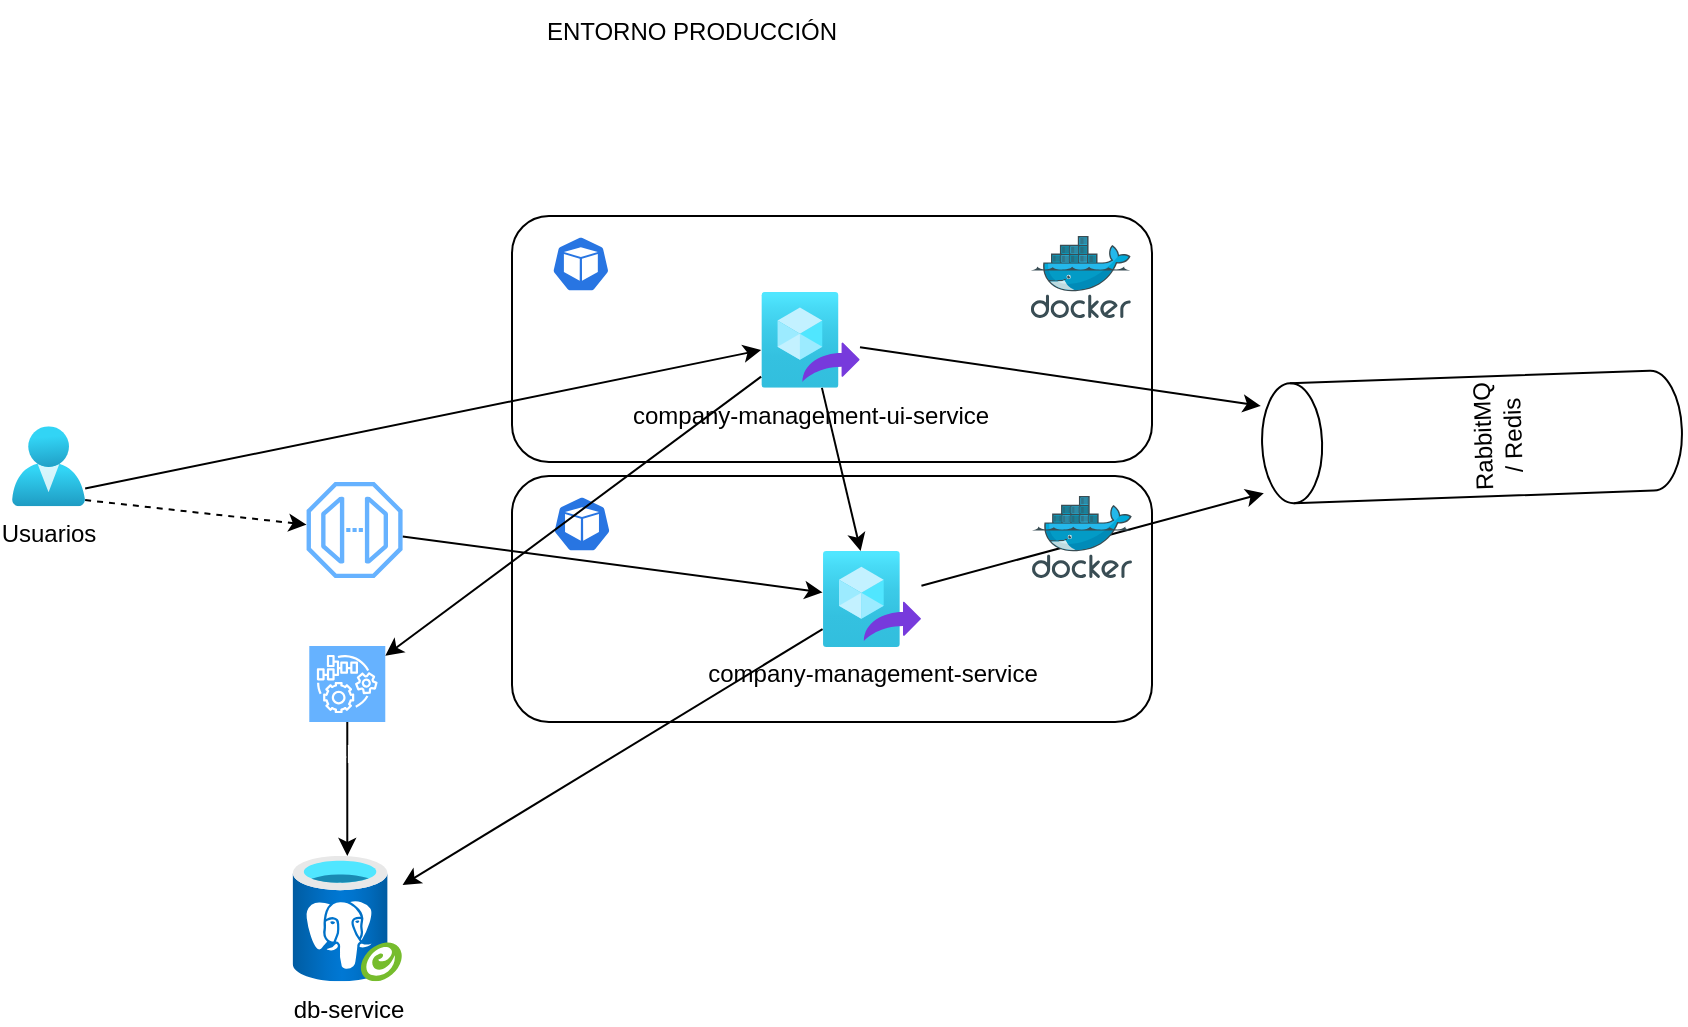 <mxfile>
    <diagram id="Dp09zciwQ04VZwHExYm0" name="Page-1">
        <mxGraphModel dx="595" dy="467" grid="1" gridSize="10" guides="1" tooltips="1" connect="1" arrows="1" fold="1" page="1" pageScale="1" pageWidth="850" pageHeight="1100" math="0" shadow="0">
            <root>
                <mxCell id="0"/>
                <mxCell id="1" parent="0"/>
                <mxCell id="64" value="" style="group" parent="1" vertex="1" connectable="0">
                    <mxGeometry x="370" y="354" width="320.0" height="123" as="geometry"/>
                </mxCell>
                <mxCell id="54" value="" style="rounded=1;whiteSpace=wrap;html=1;" parent="64" vertex="1">
                    <mxGeometry width="320" height="123" as="geometry"/>
                </mxCell>
                <mxCell id="55" value="" style="sketch=0;html=1;dashed=0;whitespace=wrap;fillColor=#2875E2;strokeColor=#ffffff;points=[[0.005,0.63,0],[0.1,0.2,0],[0.9,0.2,0],[0.5,0,0],[0.995,0.63,0],[0.72,0.99,0],[0.5,1,0],[0.28,0.99,0]];verticalLabelPosition=bottom;align=center;verticalAlign=top;shape=mxgraph.kubernetes.icon;prIcon=pod" parent="64" vertex="1">
                    <mxGeometry x="19.43" y="10" width="30" height="28" as="geometry"/>
                </mxCell>
                <mxCell id="56" value="company-management-ui-service" style="aspect=fixed;html=1;points=[];align=center;image;fontSize=12;image=img/lib/azure2/compute/Image_Definitions.svg;fillColor=#CCCCCC;" parent="64" vertex="1">
                    <mxGeometry x="124.57" y="38" width="49.43" height="47.93" as="geometry"/>
                </mxCell>
                <mxCell id="43" value="" style="sketch=0;aspect=fixed;html=1;points=[];align=center;image;fontSize=12;image=img/lib/mscae/Docker.svg;fillColor=#CCCCCC;movable=1;resizable=1;rotatable=1;deletable=1;editable=1;connectable=1;" parent="64" vertex="1">
                    <mxGeometry x="259.43" y="10" width="50" height="41" as="geometry"/>
                </mxCell>
                <mxCell id="47" value="" style="rounded=1;whiteSpace=wrap;html=1;" parent="1" vertex="1">
                    <mxGeometry x="370" y="484" width="320" height="123" as="geometry"/>
                </mxCell>
                <mxCell id="73" style="edgeStyle=none;html=1;" parent="1" target="56" edge="1">
                    <mxGeometry relative="1" as="geometry">
                        <mxPoint x="156.57" y="490.255" as="sourcePoint"/>
                    </mxGeometry>
                </mxCell>
                <mxCell id="77" style="edgeStyle=none;html=1;fontColor=#FFFFFF;dashed=1;" parent="1" target="76" edge="1">
                    <mxGeometry relative="1" as="geometry">
                        <mxPoint x="156.57" y="496.032" as="sourcePoint"/>
                    </mxGeometry>
                </mxCell>
                <mxCell id="33" value="ENTORNO PRODUCCIÓN" style="text;html=1;strokeColor=none;fillColor=none;align=center;verticalAlign=middle;whiteSpace=wrap;rounded=0;" parent="1" vertex="1">
                    <mxGeometry x="370" y="246.57" width="180" height="30" as="geometry"/>
                </mxCell>
                <mxCell id="46" value="" style="sketch=0;html=1;dashed=0;whitespace=wrap;fillColor=#2875E2;strokeColor=#ffffff;points=[[0.005,0.63,0],[0.1,0.2,0],[0.9,0.2,0],[0.5,0,0],[0.995,0.63,0],[0.72,0.99,0],[0.5,1,0],[0.28,0.99,0]];verticalLabelPosition=bottom;align=center;verticalAlign=top;shape=mxgraph.kubernetes.icon;prIcon=pod" parent="1" vertex="1">
                    <mxGeometry x="390" y="494" width="30" height="28" as="geometry"/>
                </mxCell>
                <mxCell id="79" style="edgeStyle=none;html=1;" parent="1" source="76" target="50" edge="1">
                    <mxGeometry relative="1" as="geometry"/>
                </mxCell>
                <mxCell id="76" value="&lt;font color=&quot;#ffffff&quot;&gt;API Gateway&lt;/font&gt;" style="sketch=0;outlineConnect=0;fontColor=#232F3E;gradientColor=none;fillColor=#66B2FF;strokeColor=none;dashed=0;verticalLabelPosition=bottom;verticalAlign=top;align=center;html=1;fontSize=12;fontStyle=0;aspect=fixed;pointerEvents=1;shape=mxgraph.aws4.endpoint;" parent="1" vertex="1">
                    <mxGeometry x="267.29" y="487" width="48" height="48" as="geometry"/>
                </mxCell>
                <mxCell id="128" style="edgeStyle=none;html=1;" edge="1" parent="1" source="50" target="126">
                    <mxGeometry relative="1" as="geometry"/>
                </mxCell>
                <mxCell id="50" value="company-management-service" style="aspect=fixed;html=1;points=[];align=center;image;fontSize=12;image=img/lib/azure2/compute/Image_Definitions.svg;fillColor=#CCCCCC;" parent="1" vertex="1">
                    <mxGeometry x="525.28" y="521.54" width="49.43" height="47.93" as="geometry"/>
                </mxCell>
                <mxCell id="62" style="edgeStyle=none;html=1;" parent="1" source="56" target="50" edge="1">
                    <mxGeometry relative="1" as="geometry"/>
                </mxCell>
                <mxCell id="78" value="" style="sketch=0;aspect=fixed;html=1;points=[];align=center;image;fontSize=12;image=img/lib/mscae/Docker.svg;fillColor=#CCCCCC;movable=1;resizable=1;rotatable=1;deletable=1;editable=1;connectable=1;" parent="1" vertex="1">
                    <mxGeometry x="630" y="494" width="50" height="41" as="geometry"/>
                </mxCell>
                <mxCell id="3" value="db-service" style="aspect=fixed;html=1;points=[];align=center;image;fontSize=12;image=img/lib/azure2/databases/Azure_Database_PostgreSQL_Server_Group.svg;" parent="1" vertex="1">
                    <mxGeometry x="260" y="674" width="55.29" height="62.67" as="geometry"/>
                </mxCell>
                <mxCell id="93" style="edgeStyle=none;html=1;" parent="1" source="91" target="3" edge="1">
                    <mxGeometry relative="1" as="geometry"/>
                </mxCell>
                <mxCell id="91" value="Graphql" style="sketch=0;points=[[0,0,0],[0.25,0,0],[0.5,0,0],[0.75,0,0],[1,0,0],[0,1,0],[0.25,1,0],[0.5,1,0],[0.75,1,0],[1,1,0],[0,0.25,0],[0,0.5,0],[0,0.75,0],[1,0.25,0],[1,0.5,0],[1,0.75,0]];outlineConnect=0;fontColor=#FFFFFF;gradientColor=#66B2FF;gradientDirection=north;fillColor=#66B2FF;strokeColor=#ffffff;dashed=0;verticalLabelPosition=bottom;verticalAlign=top;align=center;html=1;fontSize=12;fontStyle=0;aspect=fixed;shape=mxgraph.aws4.resourceIcon;resIcon=mxgraph.aws4.iot_things_graph;" parent="1" vertex="1">
                    <mxGeometry x="268.64" y="569" width="38" height="38" as="geometry"/>
                </mxCell>
                <mxCell id="92" style="edgeStyle=none;html=1;" parent="1" source="56" target="91" edge="1">
                    <mxGeometry relative="1" as="geometry"/>
                </mxCell>
                <mxCell id="53" style="edgeStyle=none;html=1;" parent="1" source="50" target="3" edge="1">
                    <mxGeometry relative="1" as="geometry"/>
                </mxCell>
                <mxCell id="100" value="Usuarios" style="aspect=fixed;html=1;points=[];align=center;image;fontSize=12;image=img/lib/azure2/identity/Users.svg;" parent="1" vertex="1">
                    <mxGeometry x="120.0" y="459.09" width="36.57" height="40" as="geometry"/>
                </mxCell>
                <mxCell id="126" value="RabbitMQ / Redis" style="shape=cylinder3;whiteSpace=wrap;html=1;boundedLbl=1;backgroundOutline=1;size=15;rotation=-92;" vertex="1" parent="1">
                    <mxGeometry x="820" y="359.47" width="60" height="210" as="geometry"/>
                </mxCell>
                <mxCell id="127" style="edgeStyle=none;html=1;" edge="1" parent="1" source="56" target="126">
                    <mxGeometry relative="1" as="geometry"/>
                </mxCell>
            </root>
        </mxGraphModel>
    </diagram>
</mxfile>